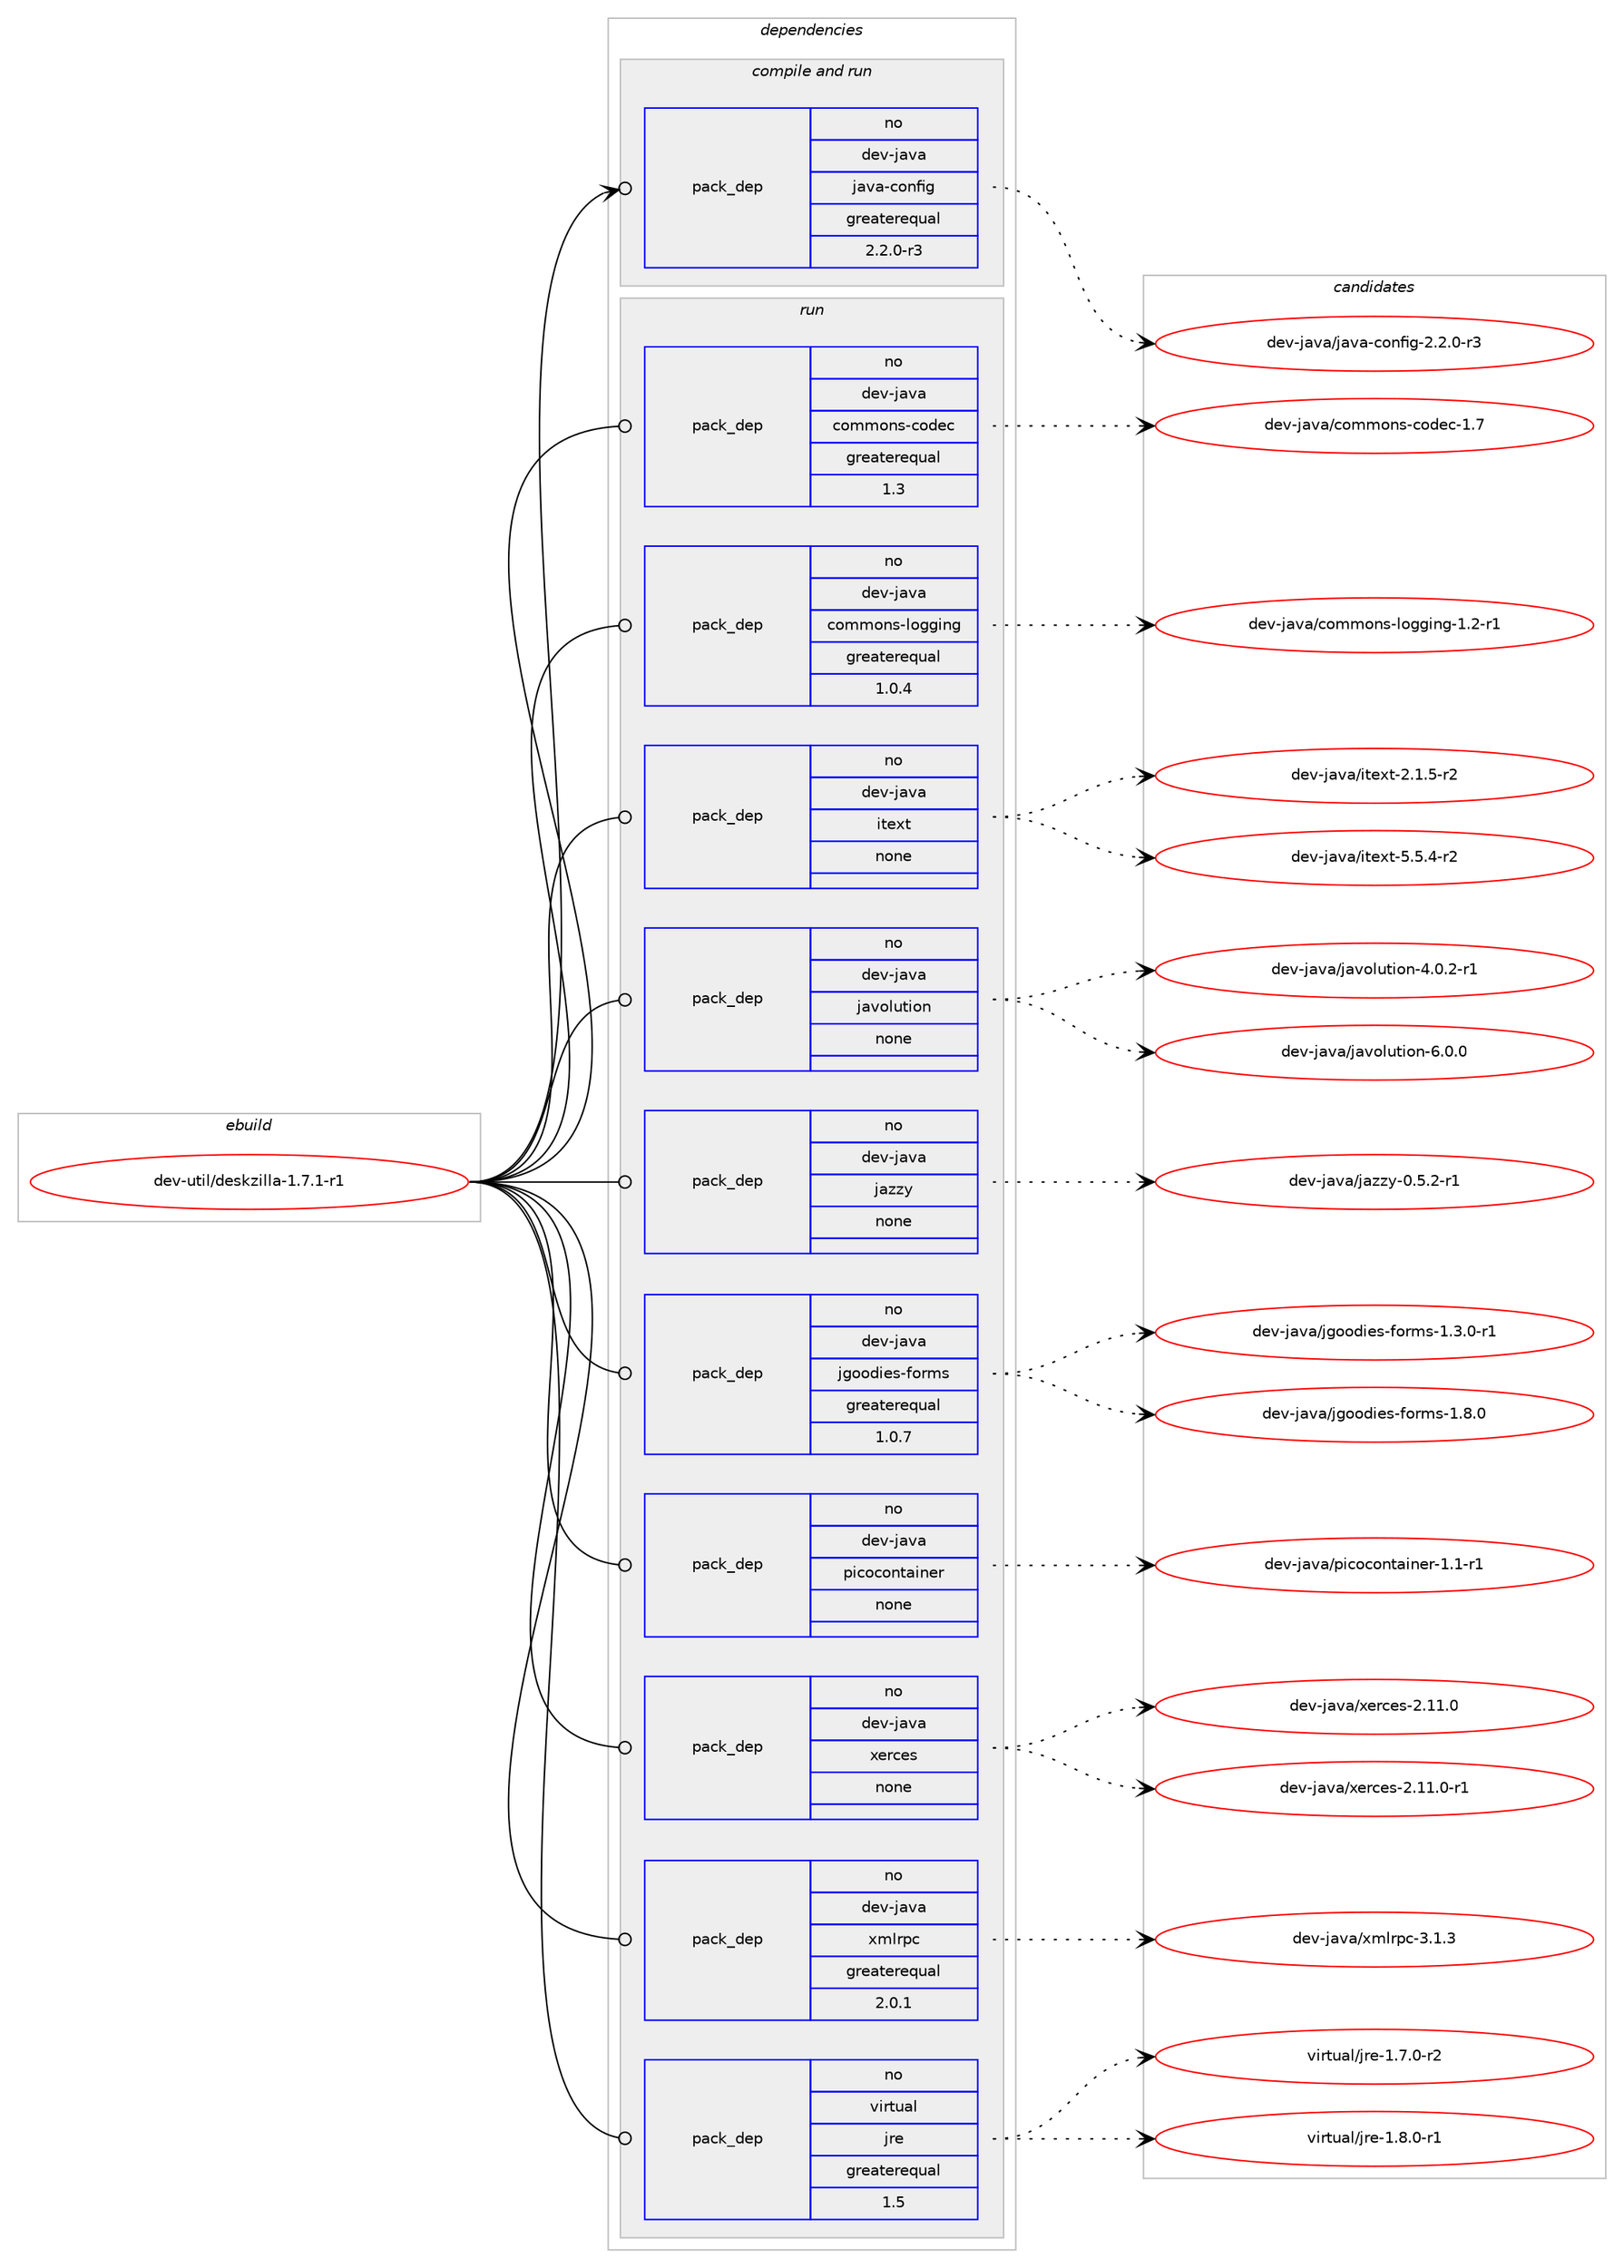 digraph prolog {

# *************
# Graph options
# *************

newrank=true;
concentrate=true;
compound=true;
graph [rankdir=LR,fontname=Helvetica,fontsize=10,ranksep=1.5];#, ranksep=2.5, nodesep=0.2];
edge  [arrowhead=vee];
node  [fontname=Helvetica,fontsize=10];

# **********
# The ebuild
# **********

subgraph cluster_leftcol {
color=gray;
rank=same;
label=<<i>ebuild</i>>;
id [label="dev-util/deskzilla-1.7.1-r1", color=red, width=4, href="../dev-util/deskzilla-1.7.1-r1.svg"];
}

# ****************
# The dependencies
# ****************

subgraph cluster_midcol {
color=gray;
label=<<i>dependencies</i>>;
subgraph cluster_compile {
fillcolor="#eeeeee";
style=filled;
label=<<i>compile</i>>;
}
subgraph cluster_compileandrun {
fillcolor="#eeeeee";
style=filled;
label=<<i>compile and run</i>>;
subgraph pack202447 {
dependency284646 [label=<<TABLE BORDER="0" CELLBORDER="1" CELLSPACING="0" CELLPADDING="4" WIDTH="220"><TR><TD ROWSPAN="6" CELLPADDING="30">pack_dep</TD></TR><TR><TD WIDTH="110">no</TD></TR><TR><TD>dev-java</TD></TR><TR><TD>java-config</TD></TR><TR><TD>greaterequal</TD></TR><TR><TD>2.2.0-r3</TD></TR></TABLE>>, shape=none, color=blue];
}
id:e -> dependency284646:w [weight=20,style="solid",arrowhead="odotvee"];
}
subgraph cluster_run {
fillcolor="#eeeeee";
style=filled;
label=<<i>run</i>>;
subgraph pack202448 {
dependency284647 [label=<<TABLE BORDER="0" CELLBORDER="1" CELLSPACING="0" CELLPADDING="4" WIDTH="220"><TR><TD ROWSPAN="6" CELLPADDING="30">pack_dep</TD></TR><TR><TD WIDTH="110">no</TD></TR><TR><TD>dev-java</TD></TR><TR><TD>commons-codec</TD></TR><TR><TD>greaterequal</TD></TR><TR><TD>1.3</TD></TR></TABLE>>, shape=none, color=blue];
}
id:e -> dependency284647:w [weight=20,style="solid",arrowhead="odot"];
subgraph pack202449 {
dependency284648 [label=<<TABLE BORDER="0" CELLBORDER="1" CELLSPACING="0" CELLPADDING="4" WIDTH="220"><TR><TD ROWSPAN="6" CELLPADDING="30">pack_dep</TD></TR><TR><TD WIDTH="110">no</TD></TR><TR><TD>dev-java</TD></TR><TR><TD>commons-logging</TD></TR><TR><TD>greaterequal</TD></TR><TR><TD>1.0.4</TD></TR></TABLE>>, shape=none, color=blue];
}
id:e -> dependency284648:w [weight=20,style="solid",arrowhead="odot"];
subgraph pack202450 {
dependency284649 [label=<<TABLE BORDER="0" CELLBORDER="1" CELLSPACING="0" CELLPADDING="4" WIDTH="220"><TR><TD ROWSPAN="6" CELLPADDING="30">pack_dep</TD></TR><TR><TD WIDTH="110">no</TD></TR><TR><TD>dev-java</TD></TR><TR><TD>itext</TD></TR><TR><TD>none</TD></TR><TR><TD></TD></TR></TABLE>>, shape=none, color=blue];
}
id:e -> dependency284649:w [weight=20,style="solid",arrowhead="odot"];
subgraph pack202451 {
dependency284650 [label=<<TABLE BORDER="0" CELLBORDER="1" CELLSPACING="0" CELLPADDING="4" WIDTH="220"><TR><TD ROWSPAN="6" CELLPADDING="30">pack_dep</TD></TR><TR><TD WIDTH="110">no</TD></TR><TR><TD>dev-java</TD></TR><TR><TD>javolution</TD></TR><TR><TD>none</TD></TR><TR><TD></TD></TR></TABLE>>, shape=none, color=blue];
}
id:e -> dependency284650:w [weight=20,style="solid",arrowhead="odot"];
subgraph pack202452 {
dependency284651 [label=<<TABLE BORDER="0" CELLBORDER="1" CELLSPACING="0" CELLPADDING="4" WIDTH="220"><TR><TD ROWSPAN="6" CELLPADDING="30">pack_dep</TD></TR><TR><TD WIDTH="110">no</TD></TR><TR><TD>dev-java</TD></TR><TR><TD>jazzy</TD></TR><TR><TD>none</TD></TR><TR><TD></TD></TR></TABLE>>, shape=none, color=blue];
}
id:e -> dependency284651:w [weight=20,style="solid",arrowhead="odot"];
subgraph pack202453 {
dependency284652 [label=<<TABLE BORDER="0" CELLBORDER="1" CELLSPACING="0" CELLPADDING="4" WIDTH="220"><TR><TD ROWSPAN="6" CELLPADDING="30">pack_dep</TD></TR><TR><TD WIDTH="110">no</TD></TR><TR><TD>dev-java</TD></TR><TR><TD>jgoodies-forms</TD></TR><TR><TD>greaterequal</TD></TR><TR><TD>1.0.7</TD></TR></TABLE>>, shape=none, color=blue];
}
id:e -> dependency284652:w [weight=20,style="solid",arrowhead="odot"];
subgraph pack202454 {
dependency284653 [label=<<TABLE BORDER="0" CELLBORDER="1" CELLSPACING="0" CELLPADDING="4" WIDTH="220"><TR><TD ROWSPAN="6" CELLPADDING="30">pack_dep</TD></TR><TR><TD WIDTH="110">no</TD></TR><TR><TD>dev-java</TD></TR><TR><TD>picocontainer</TD></TR><TR><TD>none</TD></TR><TR><TD></TD></TR></TABLE>>, shape=none, color=blue];
}
id:e -> dependency284653:w [weight=20,style="solid",arrowhead="odot"];
subgraph pack202455 {
dependency284654 [label=<<TABLE BORDER="0" CELLBORDER="1" CELLSPACING="0" CELLPADDING="4" WIDTH="220"><TR><TD ROWSPAN="6" CELLPADDING="30">pack_dep</TD></TR><TR><TD WIDTH="110">no</TD></TR><TR><TD>dev-java</TD></TR><TR><TD>xerces</TD></TR><TR><TD>none</TD></TR><TR><TD></TD></TR></TABLE>>, shape=none, color=blue];
}
id:e -> dependency284654:w [weight=20,style="solid",arrowhead="odot"];
subgraph pack202456 {
dependency284655 [label=<<TABLE BORDER="0" CELLBORDER="1" CELLSPACING="0" CELLPADDING="4" WIDTH="220"><TR><TD ROWSPAN="6" CELLPADDING="30">pack_dep</TD></TR><TR><TD WIDTH="110">no</TD></TR><TR><TD>dev-java</TD></TR><TR><TD>xmlrpc</TD></TR><TR><TD>greaterequal</TD></TR><TR><TD>2.0.1</TD></TR></TABLE>>, shape=none, color=blue];
}
id:e -> dependency284655:w [weight=20,style="solid",arrowhead="odot"];
subgraph pack202457 {
dependency284656 [label=<<TABLE BORDER="0" CELLBORDER="1" CELLSPACING="0" CELLPADDING="4" WIDTH="220"><TR><TD ROWSPAN="6" CELLPADDING="30">pack_dep</TD></TR><TR><TD WIDTH="110">no</TD></TR><TR><TD>virtual</TD></TR><TR><TD>jre</TD></TR><TR><TD>greaterequal</TD></TR><TR><TD>1.5</TD></TR></TABLE>>, shape=none, color=blue];
}
id:e -> dependency284656:w [weight=20,style="solid",arrowhead="odot"];
}
}

# **************
# The candidates
# **************

subgraph cluster_choices {
rank=same;
color=gray;
label=<<i>candidates</i>>;

subgraph choice202447 {
color=black;
nodesep=1;
choice10010111845106971189747106971189745991111101021051034550465046484511451 [label="dev-java/java-config-2.2.0-r3", color=red, width=4,href="../dev-java/java-config-2.2.0-r3.svg"];
dependency284646:e -> choice10010111845106971189747106971189745991111101021051034550465046484511451:w [style=dotted,weight="100"];
}
subgraph choice202448 {
color=black;
nodesep=1;
choice100101118451069711897479911110910911111011545991111001019945494655 [label="dev-java/commons-codec-1.7", color=red, width=4,href="../dev-java/commons-codec-1.7.svg"];
dependency284647:e -> choice100101118451069711897479911110910911111011545991111001019945494655:w [style=dotted,weight="100"];
}
subgraph choice202449 {
color=black;
nodesep=1;
choice100101118451069711897479911110910911111011545108111103103105110103454946504511449 [label="dev-java/commons-logging-1.2-r1", color=red, width=4,href="../dev-java/commons-logging-1.2-r1.svg"];
dependency284648:e -> choice100101118451069711897479911110910911111011545108111103103105110103454946504511449:w [style=dotted,weight="100"];
}
subgraph choice202450 {
color=black;
nodesep=1;
choice100101118451069711897471051161011201164550464946534511450 [label="dev-java/itext-2.1.5-r2", color=red, width=4,href="../dev-java/itext-2.1.5-r2.svg"];
choice100101118451069711897471051161011201164553465346524511450 [label="dev-java/itext-5.5.4-r2", color=red, width=4,href="../dev-java/itext-5.5.4-r2.svg"];
dependency284649:e -> choice100101118451069711897471051161011201164550464946534511450:w [style=dotted,weight="100"];
dependency284649:e -> choice100101118451069711897471051161011201164553465346524511450:w [style=dotted,weight="100"];
}
subgraph choice202451 {
color=black;
nodesep=1;
choice10010111845106971189747106971181111081171161051111104552464846504511449 [label="dev-java/javolution-4.0.2-r1", color=red, width=4,href="../dev-java/javolution-4.0.2-r1.svg"];
choice1001011184510697118974710697118111108117116105111110455446484648 [label="dev-java/javolution-6.0.0", color=red, width=4,href="../dev-java/javolution-6.0.0.svg"];
dependency284650:e -> choice10010111845106971189747106971181111081171161051111104552464846504511449:w [style=dotted,weight="100"];
dependency284650:e -> choice1001011184510697118974710697118111108117116105111110455446484648:w [style=dotted,weight="100"];
}
subgraph choice202452 {
color=black;
nodesep=1;
choice10010111845106971189747106971221221214548465346504511449 [label="dev-java/jazzy-0.5.2-r1", color=red, width=4,href="../dev-java/jazzy-0.5.2-r1.svg"];
dependency284651:e -> choice10010111845106971189747106971221221214548465346504511449:w [style=dotted,weight="100"];
}
subgraph choice202453 {
color=black;
nodesep=1;
choice10010111845106971189747106103111111100105101115451021111141091154549465146484511449 [label="dev-java/jgoodies-forms-1.3.0-r1", color=red, width=4,href="../dev-java/jgoodies-forms-1.3.0-r1.svg"];
choice1001011184510697118974710610311111110010510111545102111114109115454946564648 [label="dev-java/jgoodies-forms-1.8.0", color=red, width=4,href="../dev-java/jgoodies-forms-1.8.0.svg"];
dependency284652:e -> choice10010111845106971189747106103111111100105101115451021111141091154549465146484511449:w [style=dotted,weight="100"];
dependency284652:e -> choice1001011184510697118974710610311111110010510111545102111114109115454946564648:w [style=dotted,weight="100"];
}
subgraph choice202454 {
color=black;
nodesep=1;
choice10010111845106971189747112105991119911111011697105110101114454946494511449 [label="dev-java/picocontainer-1.1-r1", color=red, width=4,href="../dev-java/picocontainer-1.1-r1.svg"];
dependency284653:e -> choice10010111845106971189747112105991119911111011697105110101114454946494511449:w [style=dotted,weight="100"];
}
subgraph choice202455 {
color=black;
nodesep=1;
choice100101118451069711897471201011149910111545504649494648 [label="dev-java/xerces-2.11.0", color=red, width=4,href="../dev-java/xerces-2.11.0.svg"];
choice1001011184510697118974712010111499101115455046494946484511449 [label="dev-java/xerces-2.11.0-r1", color=red, width=4,href="../dev-java/xerces-2.11.0-r1.svg"];
dependency284654:e -> choice100101118451069711897471201011149910111545504649494648:w [style=dotted,weight="100"];
dependency284654:e -> choice1001011184510697118974712010111499101115455046494946484511449:w [style=dotted,weight="100"];
}
subgraph choice202456 {
color=black;
nodesep=1;
choice1001011184510697118974712010910811411299455146494651 [label="dev-java/xmlrpc-3.1.3", color=red, width=4,href="../dev-java/xmlrpc-3.1.3.svg"];
dependency284655:e -> choice1001011184510697118974712010910811411299455146494651:w [style=dotted,weight="100"];
}
subgraph choice202457 {
color=black;
nodesep=1;
choice11810511411611797108471061141014549465546484511450 [label="virtual/jre-1.7.0-r2", color=red, width=4,href="../virtual/jre-1.7.0-r2.svg"];
choice11810511411611797108471061141014549465646484511449 [label="virtual/jre-1.8.0-r1", color=red, width=4,href="../virtual/jre-1.8.0-r1.svg"];
dependency284656:e -> choice11810511411611797108471061141014549465546484511450:w [style=dotted,weight="100"];
dependency284656:e -> choice11810511411611797108471061141014549465646484511449:w [style=dotted,weight="100"];
}
}

}
